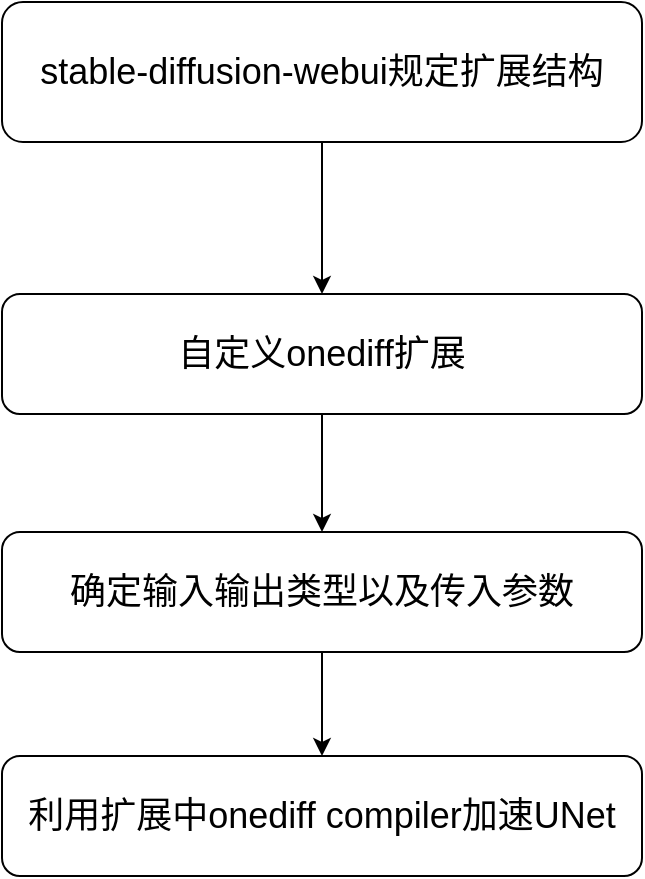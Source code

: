 <mxfile version="24.2.5" type="github">
  <diagram name="Page-1" id="97916047-d0de-89f5-080d-49f4d83e522f">
    <mxGraphModel dx="659" dy="824" grid="0" gridSize="10" guides="1" tooltips="1" connect="1" arrows="1" fold="1" page="0" pageScale="1.5" pageWidth="1169" pageHeight="827" background="none" math="0" shadow="0">
      <root>
        <mxCell id="0" />
        <mxCell id="1" parent="0" />
        <mxCell id="3dde4Ce0lxf_R7vCzBcz-55" value="&lt;font style=&quot;font-size: 18px;&quot;&gt;stable-diffusion-webui规定扩展结构&lt;/font&gt;" style="rounded=1;whiteSpace=wrap;html=1;" vertex="1" parent="1">
          <mxGeometry x="729" y="230" width="320" height="70" as="geometry" />
        </mxCell>
        <mxCell id="3dde4Ce0lxf_R7vCzBcz-56" value="" style="endArrow=classic;html=1;rounded=0;exitX=0.5;exitY=1;exitDx=0;exitDy=0;entryX=0.5;entryY=0;entryDx=0;entryDy=0;" edge="1" parent="1" source="3dde4Ce0lxf_R7vCzBcz-55" target="3dde4Ce0lxf_R7vCzBcz-58">
          <mxGeometry width="50" height="50" relative="1" as="geometry">
            <mxPoint x="940" y="431" as="sourcePoint" />
            <mxPoint x="990" y="381" as="targetPoint" />
          </mxGeometry>
        </mxCell>
        <mxCell id="3dde4Ce0lxf_R7vCzBcz-58" value="&lt;font style=&quot;font-size: 18px;&quot;&gt;自定义onediff扩展&lt;/font&gt;" style="rounded=1;whiteSpace=wrap;html=1;" vertex="1" parent="1">
          <mxGeometry x="729" y="376" width="320" height="60" as="geometry" />
        </mxCell>
        <mxCell id="3dde4Ce0lxf_R7vCzBcz-60" value="&lt;span style=&quot;font-size: 18px;&quot;&gt;确定输入输出类型以及传入参数&lt;/span&gt;" style="rounded=1;whiteSpace=wrap;html=1;" vertex="1" parent="1">
          <mxGeometry x="729" y="495" width="320" height="60" as="geometry" />
        </mxCell>
        <mxCell id="3dde4Ce0lxf_R7vCzBcz-61" value="&lt;span style=&quot;font-size: 18px;&quot;&gt;利用扩展中onediff compiler加速UNet&lt;/span&gt;" style="rounded=1;whiteSpace=wrap;html=1;" vertex="1" parent="1">
          <mxGeometry x="729" y="607" width="320" height="60" as="geometry" />
        </mxCell>
        <mxCell id="3dde4Ce0lxf_R7vCzBcz-63" value="" style="endArrow=classic;html=1;rounded=0;exitX=0.5;exitY=1;exitDx=0;exitDy=0;entryX=0.5;entryY=0;entryDx=0;entryDy=0;" edge="1" parent="1" source="3dde4Ce0lxf_R7vCzBcz-58" target="3dde4Ce0lxf_R7vCzBcz-60">
          <mxGeometry width="50" height="50" relative="1" as="geometry">
            <mxPoint x="1007" y="490" as="sourcePoint" />
            <mxPoint x="1057" y="440" as="targetPoint" />
          </mxGeometry>
        </mxCell>
        <mxCell id="3dde4Ce0lxf_R7vCzBcz-64" value="" style="endArrow=classic;html=1;rounded=0;exitX=0.5;exitY=1;exitDx=0;exitDy=0;entryX=0.5;entryY=0;entryDx=0;entryDy=0;" edge="1" parent="1" source="3dde4Ce0lxf_R7vCzBcz-60" target="3dde4Ce0lxf_R7vCzBcz-61">
          <mxGeometry width="50" height="50" relative="1" as="geometry">
            <mxPoint x="1007" y="490" as="sourcePoint" />
            <mxPoint x="1057" y="440" as="targetPoint" />
          </mxGeometry>
        </mxCell>
      </root>
    </mxGraphModel>
  </diagram>
</mxfile>
